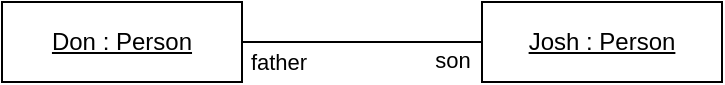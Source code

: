 <mxfile version="21.6.5" type="device">
  <diagram name="Page-1" id="CL6PV_nUFf1xnclVMhia">
    <mxGraphModel dx="864" dy="495" grid="1" gridSize="10" guides="1" tooltips="1" connect="1" arrows="1" fold="1" page="1" pageScale="1" pageWidth="1169" pageHeight="827" math="0" shadow="0">
      <root>
        <mxCell id="0" />
        <mxCell id="1" parent="0" />
        <mxCell id="ALmRtBgyD_oKixFoEIT--3" style="edgeStyle=orthogonalEdgeStyle;rounded=0;orthogonalLoop=1;jettySize=auto;html=1;exitX=1;exitY=0.5;exitDx=0;exitDy=0;entryX=0;entryY=0.5;entryDx=0;entryDy=0;endArrow=none;endFill=0;" edge="1" parent="1" source="ALmRtBgyD_oKixFoEIT--1" target="ALmRtBgyD_oKixFoEIT--2">
          <mxGeometry relative="1" as="geometry" />
        </mxCell>
        <mxCell id="ALmRtBgyD_oKixFoEIT--4" value="father" style="edgeLabel;html=1;align=center;verticalAlign=middle;resizable=0;points=[];" vertex="1" connectable="0" parent="ALmRtBgyD_oKixFoEIT--3">
          <mxGeometry x="-0.383" relative="1" as="geometry">
            <mxPoint x="-19" y="10" as="offset" />
          </mxGeometry>
        </mxCell>
        <mxCell id="ALmRtBgyD_oKixFoEIT--5" value="son" style="edgeLabel;html=1;align=center;verticalAlign=middle;resizable=0;points=[];" vertex="1" connectable="0" parent="ALmRtBgyD_oKixFoEIT--3">
          <mxGeometry x="0.717" y="1" relative="1" as="geometry">
            <mxPoint x="2" y="10" as="offset" />
          </mxGeometry>
        </mxCell>
        <mxCell id="ALmRtBgyD_oKixFoEIT--1" value="&lt;u&gt;Don : Person&lt;/u&gt;" style="fontStyle=0;html=1;whiteSpace=wrap;" vertex="1" parent="1">
          <mxGeometry width="120" height="40" as="geometry" />
        </mxCell>
        <mxCell id="ALmRtBgyD_oKixFoEIT--2" value="&lt;u&gt;Josh : Person&lt;/u&gt;" style="fontStyle=0;html=1;whiteSpace=wrap;" vertex="1" parent="1">
          <mxGeometry x="240" width="120" height="40" as="geometry" />
        </mxCell>
      </root>
    </mxGraphModel>
  </diagram>
</mxfile>
